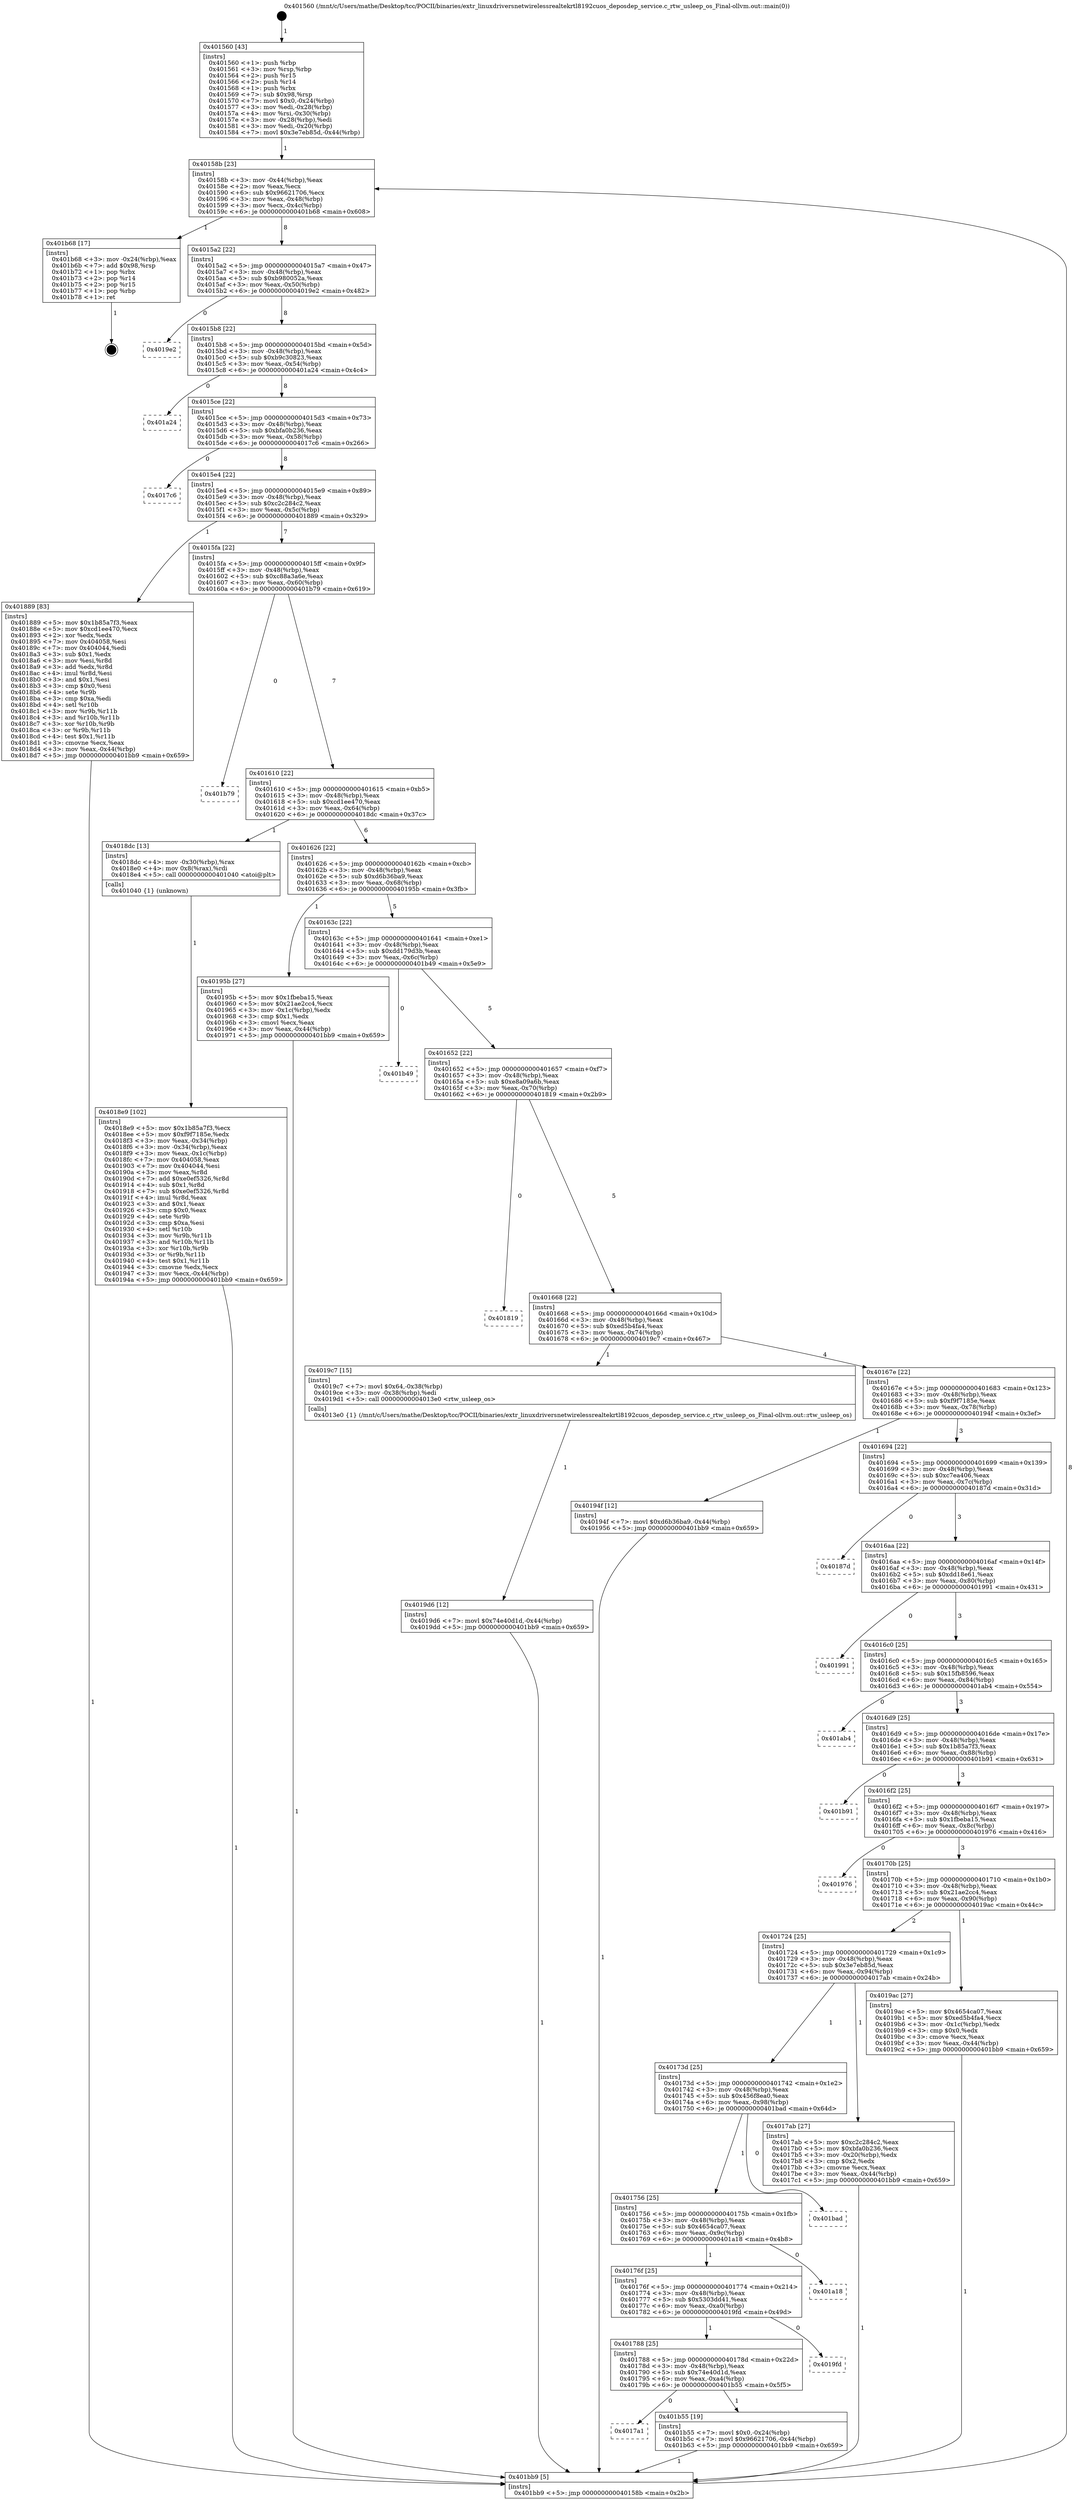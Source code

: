 digraph "0x401560" {
  label = "0x401560 (/mnt/c/Users/mathe/Desktop/tcc/POCII/binaries/extr_linuxdriversnetwirelessrealtekrtl8192cuos_deposdep_service.c_rtw_usleep_os_Final-ollvm.out::main(0))"
  labelloc = "t"
  node[shape=record]

  Entry [label="",width=0.3,height=0.3,shape=circle,fillcolor=black,style=filled]
  "0x40158b" [label="{
     0x40158b [23]\l
     | [instrs]\l
     &nbsp;&nbsp;0x40158b \<+3\>: mov -0x44(%rbp),%eax\l
     &nbsp;&nbsp;0x40158e \<+2\>: mov %eax,%ecx\l
     &nbsp;&nbsp;0x401590 \<+6\>: sub $0x96621706,%ecx\l
     &nbsp;&nbsp;0x401596 \<+3\>: mov %eax,-0x48(%rbp)\l
     &nbsp;&nbsp;0x401599 \<+3\>: mov %ecx,-0x4c(%rbp)\l
     &nbsp;&nbsp;0x40159c \<+6\>: je 0000000000401b68 \<main+0x608\>\l
  }"]
  "0x401b68" [label="{
     0x401b68 [17]\l
     | [instrs]\l
     &nbsp;&nbsp;0x401b68 \<+3\>: mov -0x24(%rbp),%eax\l
     &nbsp;&nbsp;0x401b6b \<+7\>: add $0x98,%rsp\l
     &nbsp;&nbsp;0x401b72 \<+1\>: pop %rbx\l
     &nbsp;&nbsp;0x401b73 \<+2\>: pop %r14\l
     &nbsp;&nbsp;0x401b75 \<+2\>: pop %r15\l
     &nbsp;&nbsp;0x401b77 \<+1\>: pop %rbp\l
     &nbsp;&nbsp;0x401b78 \<+1\>: ret\l
  }"]
  "0x4015a2" [label="{
     0x4015a2 [22]\l
     | [instrs]\l
     &nbsp;&nbsp;0x4015a2 \<+5\>: jmp 00000000004015a7 \<main+0x47\>\l
     &nbsp;&nbsp;0x4015a7 \<+3\>: mov -0x48(%rbp),%eax\l
     &nbsp;&nbsp;0x4015aa \<+5\>: sub $0xb980052a,%eax\l
     &nbsp;&nbsp;0x4015af \<+3\>: mov %eax,-0x50(%rbp)\l
     &nbsp;&nbsp;0x4015b2 \<+6\>: je 00000000004019e2 \<main+0x482\>\l
  }"]
  Exit [label="",width=0.3,height=0.3,shape=circle,fillcolor=black,style=filled,peripheries=2]
  "0x4019e2" [label="{
     0x4019e2\l
  }", style=dashed]
  "0x4015b8" [label="{
     0x4015b8 [22]\l
     | [instrs]\l
     &nbsp;&nbsp;0x4015b8 \<+5\>: jmp 00000000004015bd \<main+0x5d\>\l
     &nbsp;&nbsp;0x4015bd \<+3\>: mov -0x48(%rbp),%eax\l
     &nbsp;&nbsp;0x4015c0 \<+5\>: sub $0xb9c30823,%eax\l
     &nbsp;&nbsp;0x4015c5 \<+3\>: mov %eax,-0x54(%rbp)\l
     &nbsp;&nbsp;0x4015c8 \<+6\>: je 0000000000401a24 \<main+0x4c4\>\l
  }"]
  "0x4017a1" [label="{
     0x4017a1\l
  }", style=dashed]
  "0x401a24" [label="{
     0x401a24\l
  }", style=dashed]
  "0x4015ce" [label="{
     0x4015ce [22]\l
     | [instrs]\l
     &nbsp;&nbsp;0x4015ce \<+5\>: jmp 00000000004015d3 \<main+0x73\>\l
     &nbsp;&nbsp;0x4015d3 \<+3\>: mov -0x48(%rbp),%eax\l
     &nbsp;&nbsp;0x4015d6 \<+5\>: sub $0xbfa0b236,%eax\l
     &nbsp;&nbsp;0x4015db \<+3\>: mov %eax,-0x58(%rbp)\l
     &nbsp;&nbsp;0x4015de \<+6\>: je 00000000004017c6 \<main+0x266\>\l
  }"]
  "0x401b55" [label="{
     0x401b55 [19]\l
     | [instrs]\l
     &nbsp;&nbsp;0x401b55 \<+7\>: movl $0x0,-0x24(%rbp)\l
     &nbsp;&nbsp;0x401b5c \<+7\>: movl $0x96621706,-0x44(%rbp)\l
     &nbsp;&nbsp;0x401b63 \<+5\>: jmp 0000000000401bb9 \<main+0x659\>\l
  }"]
  "0x4017c6" [label="{
     0x4017c6\l
  }", style=dashed]
  "0x4015e4" [label="{
     0x4015e4 [22]\l
     | [instrs]\l
     &nbsp;&nbsp;0x4015e4 \<+5\>: jmp 00000000004015e9 \<main+0x89\>\l
     &nbsp;&nbsp;0x4015e9 \<+3\>: mov -0x48(%rbp),%eax\l
     &nbsp;&nbsp;0x4015ec \<+5\>: sub $0xc2c284c2,%eax\l
     &nbsp;&nbsp;0x4015f1 \<+3\>: mov %eax,-0x5c(%rbp)\l
     &nbsp;&nbsp;0x4015f4 \<+6\>: je 0000000000401889 \<main+0x329\>\l
  }"]
  "0x401788" [label="{
     0x401788 [25]\l
     | [instrs]\l
     &nbsp;&nbsp;0x401788 \<+5\>: jmp 000000000040178d \<main+0x22d\>\l
     &nbsp;&nbsp;0x40178d \<+3\>: mov -0x48(%rbp),%eax\l
     &nbsp;&nbsp;0x401790 \<+5\>: sub $0x74e40d1d,%eax\l
     &nbsp;&nbsp;0x401795 \<+6\>: mov %eax,-0xa4(%rbp)\l
     &nbsp;&nbsp;0x40179b \<+6\>: je 0000000000401b55 \<main+0x5f5\>\l
  }"]
  "0x401889" [label="{
     0x401889 [83]\l
     | [instrs]\l
     &nbsp;&nbsp;0x401889 \<+5\>: mov $0x1b85a7f3,%eax\l
     &nbsp;&nbsp;0x40188e \<+5\>: mov $0xcd1ee470,%ecx\l
     &nbsp;&nbsp;0x401893 \<+2\>: xor %edx,%edx\l
     &nbsp;&nbsp;0x401895 \<+7\>: mov 0x404058,%esi\l
     &nbsp;&nbsp;0x40189c \<+7\>: mov 0x404044,%edi\l
     &nbsp;&nbsp;0x4018a3 \<+3\>: sub $0x1,%edx\l
     &nbsp;&nbsp;0x4018a6 \<+3\>: mov %esi,%r8d\l
     &nbsp;&nbsp;0x4018a9 \<+3\>: add %edx,%r8d\l
     &nbsp;&nbsp;0x4018ac \<+4\>: imul %r8d,%esi\l
     &nbsp;&nbsp;0x4018b0 \<+3\>: and $0x1,%esi\l
     &nbsp;&nbsp;0x4018b3 \<+3\>: cmp $0x0,%esi\l
     &nbsp;&nbsp;0x4018b6 \<+4\>: sete %r9b\l
     &nbsp;&nbsp;0x4018ba \<+3\>: cmp $0xa,%edi\l
     &nbsp;&nbsp;0x4018bd \<+4\>: setl %r10b\l
     &nbsp;&nbsp;0x4018c1 \<+3\>: mov %r9b,%r11b\l
     &nbsp;&nbsp;0x4018c4 \<+3\>: and %r10b,%r11b\l
     &nbsp;&nbsp;0x4018c7 \<+3\>: xor %r10b,%r9b\l
     &nbsp;&nbsp;0x4018ca \<+3\>: or %r9b,%r11b\l
     &nbsp;&nbsp;0x4018cd \<+4\>: test $0x1,%r11b\l
     &nbsp;&nbsp;0x4018d1 \<+3\>: cmovne %ecx,%eax\l
     &nbsp;&nbsp;0x4018d4 \<+3\>: mov %eax,-0x44(%rbp)\l
     &nbsp;&nbsp;0x4018d7 \<+5\>: jmp 0000000000401bb9 \<main+0x659\>\l
  }"]
  "0x4015fa" [label="{
     0x4015fa [22]\l
     | [instrs]\l
     &nbsp;&nbsp;0x4015fa \<+5\>: jmp 00000000004015ff \<main+0x9f\>\l
     &nbsp;&nbsp;0x4015ff \<+3\>: mov -0x48(%rbp),%eax\l
     &nbsp;&nbsp;0x401602 \<+5\>: sub $0xc88a3a6e,%eax\l
     &nbsp;&nbsp;0x401607 \<+3\>: mov %eax,-0x60(%rbp)\l
     &nbsp;&nbsp;0x40160a \<+6\>: je 0000000000401b79 \<main+0x619\>\l
  }"]
  "0x4019fd" [label="{
     0x4019fd\l
  }", style=dashed]
  "0x401b79" [label="{
     0x401b79\l
  }", style=dashed]
  "0x401610" [label="{
     0x401610 [22]\l
     | [instrs]\l
     &nbsp;&nbsp;0x401610 \<+5\>: jmp 0000000000401615 \<main+0xb5\>\l
     &nbsp;&nbsp;0x401615 \<+3\>: mov -0x48(%rbp),%eax\l
     &nbsp;&nbsp;0x401618 \<+5\>: sub $0xcd1ee470,%eax\l
     &nbsp;&nbsp;0x40161d \<+3\>: mov %eax,-0x64(%rbp)\l
     &nbsp;&nbsp;0x401620 \<+6\>: je 00000000004018dc \<main+0x37c\>\l
  }"]
  "0x40176f" [label="{
     0x40176f [25]\l
     | [instrs]\l
     &nbsp;&nbsp;0x40176f \<+5\>: jmp 0000000000401774 \<main+0x214\>\l
     &nbsp;&nbsp;0x401774 \<+3\>: mov -0x48(%rbp),%eax\l
     &nbsp;&nbsp;0x401777 \<+5\>: sub $0x5303dd41,%eax\l
     &nbsp;&nbsp;0x40177c \<+6\>: mov %eax,-0xa0(%rbp)\l
     &nbsp;&nbsp;0x401782 \<+6\>: je 00000000004019fd \<main+0x49d\>\l
  }"]
  "0x4018dc" [label="{
     0x4018dc [13]\l
     | [instrs]\l
     &nbsp;&nbsp;0x4018dc \<+4\>: mov -0x30(%rbp),%rax\l
     &nbsp;&nbsp;0x4018e0 \<+4\>: mov 0x8(%rax),%rdi\l
     &nbsp;&nbsp;0x4018e4 \<+5\>: call 0000000000401040 \<atoi@plt\>\l
     | [calls]\l
     &nbsp;&nbsp;0x401040 \{1\} (unknown)\l
  }"]
  "0x401626" [label="{
     0x401626 [22]\l
     | [instrs]\l
     &nbsp;&nbsp;0x401626 \<+5\>: jmp 000000000040162b \<main+0xcb\>\l
     &nbsp;&nbsp;0x40162b \<+3\>: mov -0x48(%rbp),%eax\l
     &nbsp;&nbsp;0x40162e \<+5\>: sub $0xd6b36ba9,%eax\l
     &nbsp;&nbsp;0x401633 \<+3\>: mov %eax,-0x68(%rbp)\l
     &nbsp;&nbsp;0x401636 \<+6\>: je 000000000040195b \<main+0x3fb\>\l
  }"]
  "0x401a18" [label="{
     0x401a18\l
  }", style=dashed]
  "0x40195b" [label="{
     0x40195b [27]\l
     | [instrs]\l
     &nbsp;&nbsp;0x40195b \<+5\>: mov $0x1fbeba15,%eax\l
     &nbsp;&nbsp;0x401960 \<+5\>: mov $0x21ae2cc4,%ecx\l
     &nbsp;&nbsp;0x401965 \<+3\>: mov -0x1c(%rbp),%edx\l
     &nbsp;&nbsp;0x401968 \<+3\>: cmp $0x1,%edx\l
     &nbsp;&nbsp;0x40196b \<+3\>: cmovl %ecx,%eax\l
     &nbsp;&nbsp;0x40196e \<+3\>: mov %eax,-0x44(%rbp)\l
     &nbsp;&nbsp;0x401971 \<+5\>: jmp 0000000000401bb9 \<main+0x659\>\l
  }"]
  "0x40163c" [label="{
     0x40163c [22]\l
     | [instrs]\l
     &nbsp;&nbsp;0x40163c \<+5\>: jmp 0000000000401641 \<main+0xe1\>\l
     &nbsp;&nbsp;0x401641 \<+3\>: mov -0x48(%rbp),%eax\l
     &nbsp;&nbsp;0x401644 \<+5\>: sub $0xdd179d3b,%eax\l
     &nbsp;&nbsp;0x401649 \<+3\>: mov %eax,-0x6c(%rbp)\l
     &nbsp;&nbsp;0x40164c \<+6\>: je 0000000000401b49 \<main+0x5e9\>\l
  }"]
  "0x401756" [label="{
     0x401756 [25]\l
     | [instrs]\l
     &nbsp;&nbsp;0x401756 \<+5\>: jmp 000000000040175b \<main+0x1fb\>\l
     &nbsp;&nbsp;0x40175b \<+3\>: mov -0x48(%rbp),%eax\l
     &nbsp;&nbsp;0x40175e \<+5\>: sub $0x4654ca07,%eax\l
     &nbsp;&nbsp;0x401763 \<+6\>: mov %eax,-0x9c(%rbp)\l
     &nbsp;&nbsp;0x401769 \<+6\>: je 0000000000401a18 \<main+0x4b8\>\l
  }"]
  "0x401b49" [label="{
     0x401b49\l
  }", style=dashed]
  "0x401652" [label="{
     0x401652 [22]\l
     | [instrs]\l
     &nbsp;&nbsp;0x401652 \<+5\>: jmp 0000000000401657 \<main+0xf7\>\l
     &nbsp;&nbsp;0x401657 \<+3\>: mov -0x48(%rbp),%eax\l
     &nbsp;&nbsp;0x40165a \<+5\>: sub $0xe8a09a6b,%eax\l
     &nbsp;&nbsp;0x40165f \<+3\>: mov %eax,-0x70(%rbp)\l
     &nbsp;&nbsp;0x401662 \<+6\>: je 0000000000401819 \<main+0x2b9\>\l
  }"]
  "0x401bad" [label="{
     0x401bad\l
  }", style=dashed]
  "0x401819" [label="{
     0x401819\l
  }", style=dashed]
  "0x401668" [label="{
     0x401668 [22]\l
     | [instrs]\l
     &nbsp;&nbsp;0x401668 \<+5\>: jmp 000000000040166d \<main+0x10d\>\l
     &nbsp;&nbsp;0x40166d \<+3\>: mov -0x48(%rbp),%eax\l
     &nbsp;&nbsp;0x401670 \<+5\>: sub $0xed5b4fa4,%eax\l
     &nbsp;&nbsp;0x401675 \<+3\>: mov %eax,-0x74(%rbp)\l
     &nbsp;&nbsp;0x401678 \<+6\>: je 00000000004019c7 \<main+0x467\>\l
  }"]
  "0x4019d6" [label="{
     0x4019d6 [12]\l
     | [instrs]\l
     &nbsp;&nbsp;0x4019d6 \<+7\>: movl $0x74e40d1d,-0x44(%rbp)\l
     &nbsp;&nbsp;0x4019dd \<+5\>: jmp 0000000000401bb9 \<main+0x659\>\l
  }"]
  "0x4019c7" [label="{
     0x4019c7 [15]\l
     | [instrs]\l
     &nbsp;&nbsp;0x4019c7 \<+7\>: movl $0x64,-0x38(%rbp)\l
     &nbsp;&nbsp;0x4019ce \<+3\>: mov -0x38(%rbp),%edi\l
     &nbsp;&nbsp;0x4019d1 \<+5\>: call 00000000004013e0 \<rtw_usleep_os\>\l
     | [calls]\l
     &nbsp;&nbsp;0x4013e0 \{1\} (/mnt/c/Users/mathe/Desktop/tcc/POCII/binaries/extr_linuxdriversnetwirelessrealtekrtl8192cuos_deposdep_service.c_rtw_usleep_os_Final-ollvm.out::rtw_usleep_os)\l
  }"]
  "0x40167e" [label="{
     0x40167e [22]\l
     | [instrs]\l
     &nbsp;&nbsp;0x40167e \<+5\>: jmp 0000000000401683 \<main+0x123\>\l
     &nbsp;&nbsp;0x401683 \<+3\>: mov -0x48(%rbp),%eax\l
     &nbsp;&nbsp;0x401686 \<+5\>: sub $0xf9f7185e,%eax\l
     &nbsp;&nbsp;0x40168b \<+3\>: mov %eax,-0x78(%rbp)\l
     &nbsp;&nbsp;0x40168e \<+6\>: je 000000000040194f \<main+0x3ef\>\l
  }"]
  "0x4018e9" [label="{
     0x4018e9 [102]\l
     | [instrs]\l
     &nbsp;&nbsp;0x4018e9 \<+5\>: mov $0x1b85a7f3,%ecx\l
     &nbsp;&nbsp;0x4018ee \<+5\>: mov $0xf9f7185e,%edx\l
     &nbsp;&nbsp;0x4018f3 \<+3\>: mov %eax,-0x34(%rbp)\l
     &nbsp;&nbsp;0x4018f6 \<+3\>: mov -0x34(%rbp),%eax\l
     &nbsp;&nbsp;0x4018f9 \<+3\>: mov %eax,-0x1c(%rbp)\l
     &nbsp;&nbsp;0x4018fc \<+7\>: mov 0x404058,%eax\l
     &nbsp;&nbsp;0x401903 \<+7\>: mov 0x404044,%esi\l
     &nbsp;&nbsp;0x40190a \<+3\>: mov %eax,%r8d\l
     &nbsp;&nbsp;0x40190d \<+7\>: add $0xe0ef5326,%r8d\l
     &nbsp;&nbsp;0x401914 \<+4\>: sub $0x1,%r8d\l
     &nbsp;&nbsp;0x401918 \<+7\>: sub $0xe0ef5326,%r8d\l
     &nbsp;&nbsp;0x40191f \<+4\>: imul %r8d,%eax\l
     &nbsp;&nbsp;0x401923 \<+3\>: and $0x1,%eax\l
     &nbsp;&nbsp;0x401926 \<+3\>: cmp $0x0,%eax\l
     &nbsp;&nbsp;0x401929 \<+4\>: sete %r9b\l
     &nbsp;&nbsp;0x40192d \<+3\>: cmp $0xa,%esi\l
     &nbsp;&nbsp;0x401930 \<+4\>: setl %r10b\l
     &nbsp;&nbsp;0x401934 \<+3\>: mov %r9b,%r11b\l
     &nbsp;&nbsp;0x401937 \<+3\>: and %r10b,%r11b\l
     &nbsp;&nbsp;0x40193a \<+3\>: xor %r10b,%r9b\l
     &nbsp;&nbsp;0x40193d \<+3\>: or %r9b,%r11b\l
     &nbsp;&nbsp;0x401940 \<+4\>: test $0x1,%r11b\l
     &nbsp;&nbsp;0x401944 \<+3\>: cmovne %edx,%ecx\l
     &nbsp;&nbsp;0x401947 \<+3\>: mov %ecx,-0x44(%rbp)\l
     &nbsp;&nbsp;0x40194a \<+5\>: jmp 0000000000401bb9 \<main+0x659\>\l
  }"]
  "0x40194f" [label="{
     0x40194f [12]\l
     | [instrs]\l
     &nbsp;&nbsp;0x40194f \<+7\>: movl $0xd6b36ba9,-0x44(%rbp)\l
     &nbsp;&nbsp;0x401956 \<+5\>: jmp 0000000000401bb9 \<main+0x659\>\l
  }"]
  "0x401694" [label="{
     0x401694 [22]\l
     | [instrs]\l
     &nbsp;&nbsp;0x401694 \<+5\>: jmp 0000000000401699 \<main+0x139\>\l
     &nbsp;&nbsp;0x401699 \<+3\>: mov -0x48(%rbp),%eax\l
     &nbsp;&nbsp;0x40169c \<+5\>: sub $0xc7ea406,%eax\l
     &nbsp;&nbsp;0x4016a1 \<+3\>: mov %eax,-0x7c(%rbp)\l
     &nbsp;&nbsp;0x4016a4 \<+6\>: je 000000000040187d \<main+0x31d\>\l
  }"]
  "0x401560" [label="{
     0x401560 [43]\l
     | [instrs]\l
     &nbsp;&nbsp;0x401560 \<+1\>: push %rbp\l
     &nbsp;&nbsp;0x401561 \<+3\>: mov %rsp,%rbp\l
     &nbsp;&nbsp;0x401564 \<+2\>: push %r15\l
     &nbsp;&nbsp;0x401566 \<+2\>: push %r14\l
     &nbsp;&nbsp;0x401568 \<+1\>: push %rbx\l
     &nbsp;&nbsp;0x401569 \<+7\>: sub $0x98,%rsp\l
     &nbsp;&nbsp;0x401570 \<+7\>: movl $0x0,-0x24(%rbp)\l
     &nbsp;&nbsp;0x401577 \<+3\>: mov %edi,-0x28(%rbp)\l
     &nbsp;&nbsp;0x40157a \<+4\>: mov %rsi,-0x30(%rbp)\l
     &nbsp;&nbsp;0x40157e \<+3\>: mov -0x28(%rbp),%edi\l
     &nbsp;&nbsp;0x401581 \<+3\>: mov %edi,-0x20(%rbp)\l
     &nbsp;&nbsp;0x401584 \<+7\>: movl $0x3e7eb85d,-0x44(%rbp)\l
  }"]
  "0x40187d" [label="{
     0x40187d\l
  }", style=dashed]
  "0x4016aa" [label="{
     0x4016aa [22]\l
     | [instrs]\l
     &nbsp;&nbsp;0x4016aa \<+5\>: jmp 00000000004016af \<main+0x14f\>\l
     &nbsp;&nbsp;0x4016af \<+3\>: mov -0x48(%rbp),%eax\l
     &nbsp;&nbsp;0x4016b2 \<+5\>: sub $0xdd18e61,%eax\l
     &nbsp;&nbsp;0x4016b7 \<+3\>: mov %eax,-0x80(%rbp)\l
     &nbsp;&nbsp;0x4016ba \<+6\>: je 0000000000401991 \<main+0x431\>\l
  }"]
  "0x401bb9" [label="{
     0x401bb9 [5]\l
     | [instrs]\l
     &nbsp;&nbsp;0x401bb9 \<+5\>: jmp 000000000040158b \<main+0x2b\>\l
  }"]
  "0x401991" [label="{
     0x401991\l
  }", style=dashed]
  "0x4016c0" [label="{
     0x4016c0 [25]\l
     | [instrs]\l
     &nbsp;&nbsp;0x4016c0 \<+5\>: jmp 00000000004016c5 \<main+0x165\>\l
     &nbsp;&nbsp;0x4016c5 \<+3\>: mov -0x48(%rbp),%eax\l
     &nbsp;&nbsp;0x4016c8 \<+5\>: sub $0x15fb8596,%eax\l
     &nbsp;&nbsp;0x4016cd \<+6\>: mov %eax,-0x84(%rbp)\l
     &nbsp;&nbsp;0x4016d3 \<+6\>: je 0000000000401ab4 \<main+0x554\>\l
  }"]
  "0x40173d" [label="{
     0x40173d [25]\l
     | [instrs]\l
     &nbsp;&nbsp;0x40173d \<+5\>: jmp 0000000000401742 \<main+0x1e2\>\l
     &nbsp;&nbsp;0x401742 \<+3\>: mov -0x48(%rbp),%eax\l
     &nbsp;&nbsp;0x401745 \<+5\>: sub $0x456f8ea0,%eax\l
     &nbsp;&nbsp;0x40174a \<+6\>: mov %eax,-0x98(%rbp)\l
     &nbsp;&nbsp;0x401750 \<+6\>: je 0000000000401bad \<main+0x64d\>\l
  }"]
  "0x401ab4" [label="{
     0x401ab4\l
  }", style=dashed]
  "0x4016d9" [label="{
     0x4016d9 [25]\l
     | [instrs]\l
     &nbsp;&nbsp;0x4016d9 \<+5\>: jmp 00000000004016de \<main+0x17e\>\l
     &nbsp;&nbsp;0x4016de \<+3\>: mov -0x48(%rbp),%eax\l
     &nbsp;&nbsp;0x4016e1 \<+5\>: sub $0x1b85a7f3,%eax\l
     &nbsp;&nbsp;0x4016e6 \<+6\>: mov %eax,-0x88(%rbp)\l
     &nbsp;&nbsp;0x4016ec \<+6\>: je 0000000000401b91 \<main+0x631\>\l
  }"]
  "0x4017ab" [label="{
     0x4017ab [27]\l
     | [instrs]\l
     &nbsp;&nbsp;0x4017ab \<+5\>: mov $0xc2c284c2,%eax\l
     &nbsp;&nbsp;0x4017b0 \<+5\>: mov $0xbfa0b236,%ecx\l
     &nbsp;&nbsp;0x4017b5 \<+3\>: mov -0x20(%rbp),%edx\l
     &nbsp;&nbsp;0x4017b8 \<+3\>: cmp $0x2,%edx\l
     &nbsp;&nbsp;0x4017bb \<+3\>: cmovne %ecx,%eax\l
     &nbsp;&nbsp;0x4017be \<+3\>: mov %eax,-0x44(%rbp)\l
     &nbsp;&nbsp;0x4017c1 \<+5\>: jmp 0000000000401bb9 \<main+0x659\>\l
  }"]
  "0x401b91" [label="{
     0x401b91\l
  }", style=dashed]
  "0x4016f2" [label="{
     0x4016f2 [25]\l
     | [instrs]\l
     &nbsp;&nbsp;0x4016f2 \<+5\>: jmp 00000000004016f7 \<main+0x197\>\l
     &nbsp;&nbsp;0x4016f7 \<+3\>: mov -0x48(%rbp),%eax\l
     &nbsp;&nbsp;0x4016fa \<+5\>: sub $0x1fbeba15,%eax\l
     &nbsp;&nbsp;0x4016ff \<+6\>: mov %eax,-0x8c(%rbp)\l
     &nbsp;&nbsp;0x401705 \<+6\>: je 0000000000401976 \<main+0x416\>\l
  }"]
  "0x401724" [label="{
     0x401724 [25]\l
     | [instrs]\l
     &nbsp;&nbsp;0x401724 \<+5\>: jmp 0000000000401729 \<main+0x1c9\>\l
     &nbsp;&nbsp;0x401729 \<+3\>: mov -0x48(%rbp),%eax\l
     &nbsp;&nbsp;0x40172c \<+5\>: sub $0x3e7eb85d,%eax\l
     &nbsp;&nbsp;0x401731 \<+6\>: mov %eax,-0x94(%rbp)\l
     &nbsp;&nbsp;0x401737 \<+6\>: je 00000000004017ab \<main+0x24b\>\l
  }"]
  "0x401976" [label="{
     0x401976\l
  }", style=dashed]
  "0x40170b" [label="{
     0x40170b [25]\l
     | [instrs]\l
     &nbsp;&nbsp;0x40170b \<+5\>: jmp 0000000000401710 \<main+0x1b0\>\l
     &nbsp;&nbsp;0x401710 \<+3\>: mov -0x48(%rbp),%eax\l
     &nbsp;&nbsp;0x401713 \<+5\>: sub $0x21ae2cc4,%eax\l
     &nbsp;&nbsp;0x401718 \<+6\>: mov %eax,-0x90(%rbp)\l
     &nbsp;&nbsp;0x40171e \<+6\>: je 00000000004019ac \<main+0x44c\>\l
  }"]
  "0x4019ac" [label="{
     0x4019ac [27]\l
     | [instrs]\l
     &nbsp;&nbsp;0x4019ac \<+5\>: mov $0x4654ca07,%eax\l
     &nbsp;&nbsp;0x4019b1 \<+5\>: mov $0xed5b4fa4,%ecx\l
     &nbsp;&nbsp;0x4019b6 \<+3\>: mov -0x1c(%rbp),%edx\l
     &nbsp;&nbsp;0x4019b9 \<+3\>: cmp $0x0,%edx\l
     &nbsp;&nbsp;0x4019bc \<+3\>: cmove %ecx,%eax\l
     &nbsp;&nbsp;0x4019bf \<+3\>: mov %eax,-0x44(%rbp)\l
     &nbsp;&nbsp;0x4019c2 \<+5\>: jmp 0000000000401bb9 \<main+0x659\>\l
  }"]
  Entry -> "0x401560" [label=" 1"]
  "0x40158b" -> "0x401b68" [label=" 1"]
  "0x40158b" -> "0x4015a2" [label=" 8"]
  "0x401b68" -> Exit [label=" 1"]
  "0x4015a2" -> "0x4019e2" [label=" 0"]
  "0x4015a2" -> "0x4015b8" [label=" 8"]
  "0x401b55" -> "0x401bb9" [label=" 1"]
  "0x4015b8" -> "0x401a24" [label=" 0"]
  "0x4015b8" -> "0x4015ce" [label=" 8"]
  "0x401788" -> "0x4017a1" [label=" 0"]
  "0x4015ce" -> "0x4017c6" [label=" 0"]
  "0x4015ce" -> "0x4015e4" [label=" 8"]
  "0x401788" -> "0x401b55" [label=" 1"]
  "0x4015e4" -> "0x401889" [label=" 1"]
  "0x4015e4" -> "0x4015fa" [label=" 7"]
  "0x40176f" -> "0x401788" [label=" 1"]
  "0x4015fa" -> "0x401b79" [label=" 0"]
  "0x4015fa" -> "0x401610" [label=" 7"]
  "0x40176f" -> "0x4019fd" [label=" 0"]
  "0x401610" -> "0x4018dc" [label=" 1"]
  "0x401610" -> "0x401626" [label=" 6"]
  "0x401756" -> "0x40176f" [label=" 1"]
  "0x401626" -> "0x40195b" [label=" 1"]
  "0x401626" -> "0x40163c" [label=" 5"]
  "0x401756" -> "0x401a18" [label=" 0"]
  "0x40163c" -> "0x401b49" [label=" 0"]
  "0x40163c" -> "0x401652" [label=" 5"]
  "0x40173d" -> "0x401756" [label=" 1"]
  "0x401652" -> "0x401819" [label=" 0"]
  "0x401652" -> "0x401668" [label=" 5"]
  "0x40173d" -> "0x401bad" [label=" 0"]
  "0x401668" -> "0x4019c7" [label=" 1"]
  "0x401668" -> "0x40167e" [label=" 4"]
  "0x4019d6" -> "0x401bb9" [label=" 1"]
  "0x40167e" -> "0x40194f" [label=" 1"]
  "0x40167e" -> "0x401694" [label=" 3"]
  "0x4019c7" -> "0x4019d6" [label=" 1"]
  "0x401694" -> "0x40187d" [label=" 0"]
  "0x401694" -> "0x4016aa" [label=" 3"]
  "0x4019ac" -> "0x401bb9" [label=" 1"]
  "0x4016aa" -> "0x401991" [label=" 0"]
  "0x4016aa" -> "0x4016c0" [label=" 3"]
  "0x40195b" -> "0x401bb9" [label=" 1"]
  "0x4016c0" -> "0x401ab4" [label=" 0"]
  "0x4016c0" -> "0x4016d9" [label=" 3"]
  "0x40194f" -> "0x401bb9" [label=" 1"]
  "0x4016d9" -> "0x401b91" [label=" 0"]
  "0x4016d9" -> "0x4016f2" [label=" 3"]
  "0x4018e9" -> "0x401bb9" [label=" 1"]
  "0x4016f2" -> "0x401976" [label=" 0"]
  "0x4016f2" -> "0x40170b" [label=" 3"]
  "0x401889" -> "0x401bb9" [label=" 1"]
  "0x40170b" -> "0x4019ac" [label=" 1"]
  "0x40170b" -> "0x401724" [label=" 2"]
  "0x4018dc" -> "0x4018e9" [label=" 1"]
  "0x401724" -> "0x4017ab" [label=" 1"]
  "0x401724" -> "0x40173d" [label=" 1"]
  "0x4017ab" -> "0x401bb9" [label=" 1"]
  "0x401560" -> "0x40158b" [label=" 1"]
  "0x401bb9" -> "0x40158b" [label=" 8"]
}

